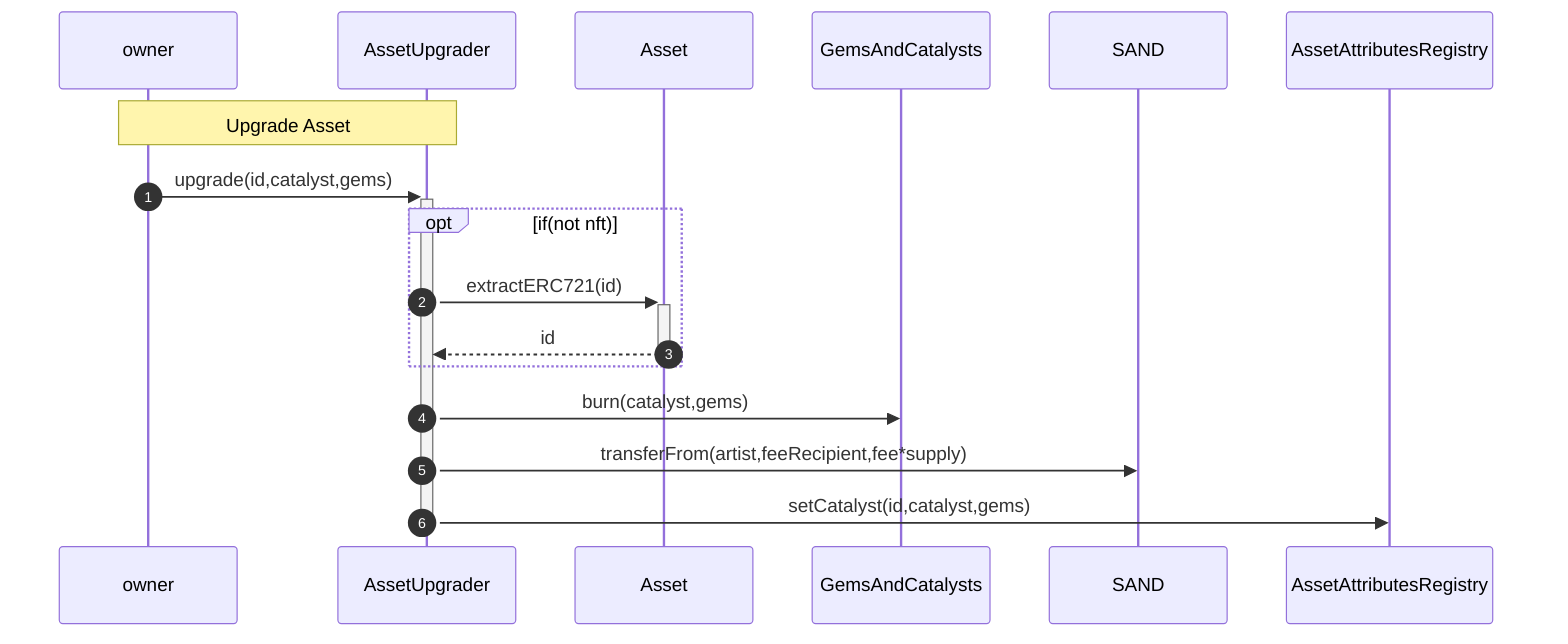 sequenceDiagram
autonumber

    Note over owner, AssetUpgrader: Upgrade Asset

    owner->>+AssetUpgrader:upgrade(id,catalyst,gems)
    opt if(not nft)
        AssetUpgrader->>+Asset:extractERC721(id)
        Asset-->>-AssetUpgrader:id
    end
    AssetUpgrader->>GemsAndCatalysts:burn(catalyst,gems)
    AssetUpgrader->>SAND:transferFrom(artist,feeRecipient,fee*supply)
    AssetUpgrader->>-AssetAttributesRegistry:setCatalyst(id,catalyst,gems)